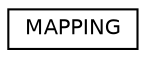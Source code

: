digraph "Graphical Class Hierarchy"
{
  edge [fontname="Helvetica",fontsize="10",labelfontname="Helvetica",labelfontsize="10"];
  node [fontname="Helvetica",fontsize="10",shape=record];
  rankdir="LR";
  Node0 [label="MAPPING",height=0.2,width=0.4,color="black", fillcolor="white", style="filled",URL="$d3/dfd/struct_m_a_p_p_i_n_g.html"];
}
